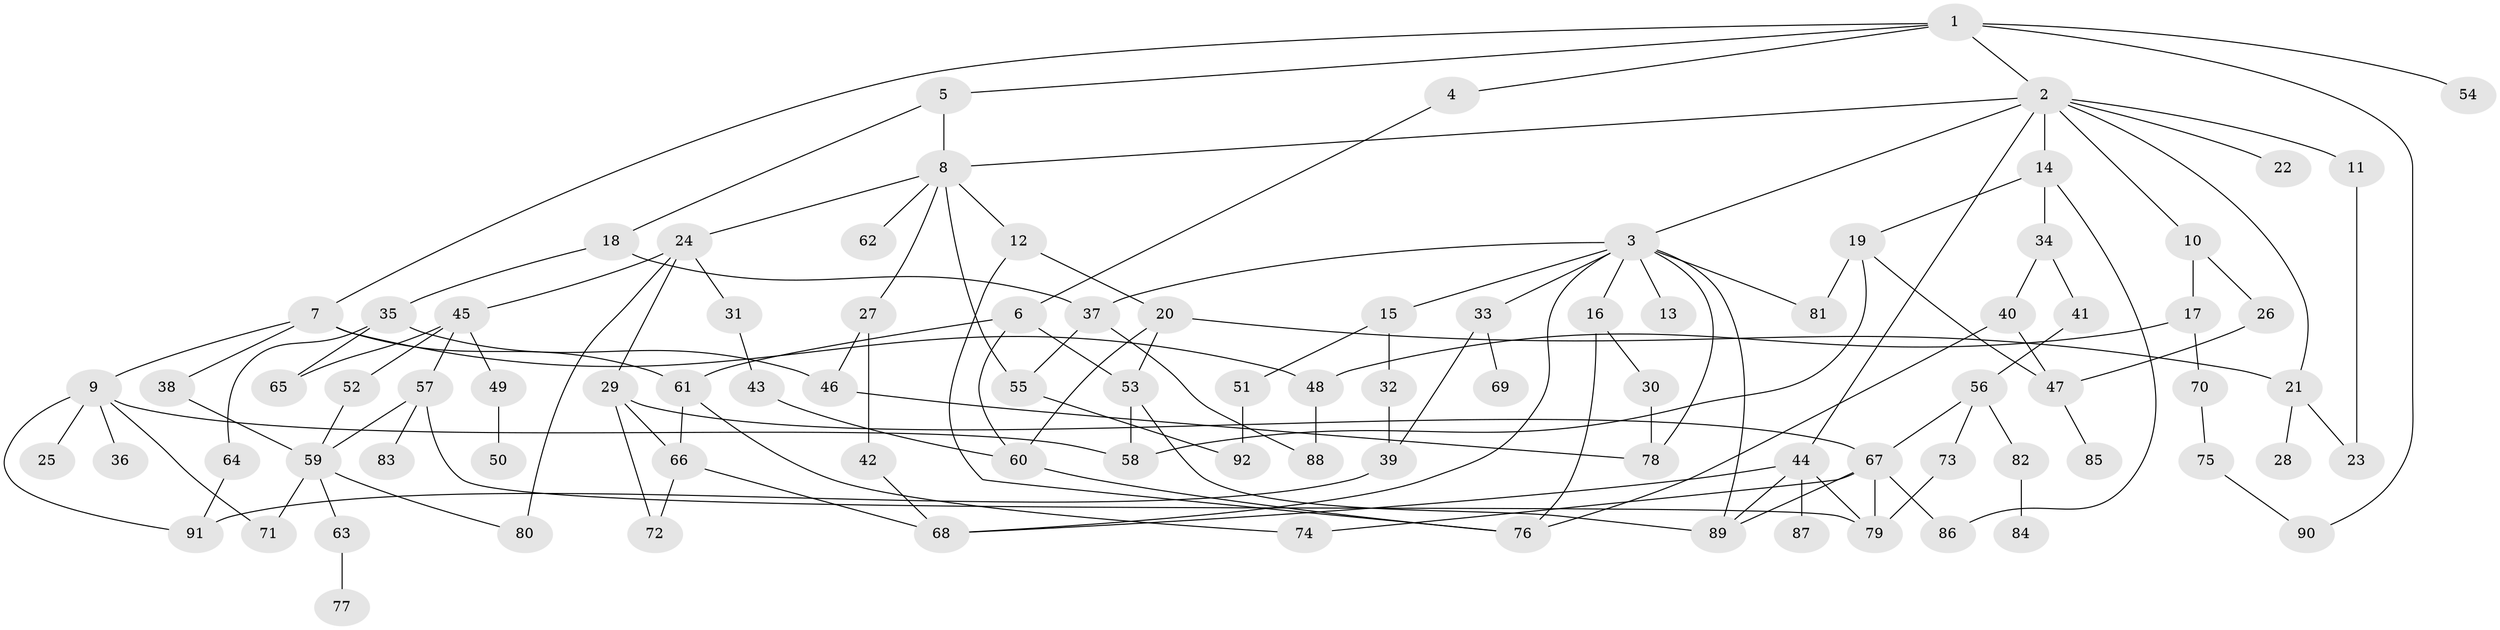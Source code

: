 // Generated by graph-tools (version 1.1) at 2025/42/03/09/25 04:42:10]
// undirected, 92 vertices, 137 edges
graph export_dot {
graph [start="1"]
  node [color=gray90,style=filled];
  1;
  2;
  3;
  4;
  5;
  6;
  7;
  8;
  9;
  10;
  11;
  12;
  13;
  14;
  15;
  16;
  17;
  18;
  19;
  20;
  21;
  22;
  23;
  24;
  25;
  26;
  27;
  28;
  29;
  30;
  31;
  32;
  33;
  34;
  35;
  36;
  37;
  38;
  39;
  40;
  41;
  42;
  43;
  44;
  45;
  46;
  47;
  48;
  49;
  50;
  51;
  52;
  53;
  54;
  55;
  56;
  57;
  58;
  59;
  60;
  61;
  62;
  63;
  64;
  65;
  66;
  67;
  68;
  69;
  70;
  71;
  72;
  73;
  74;
  75;
  76;
  77;
  78;
  79;
  80;
  81;
  82;
  83;
  84;
  85;
  86;
  87;
  88;
  89;
  90;
  91;
  92;
  1 -- 2;
  1 -- 4;
  1 -- 5;
  1 -- 7;
  1 -- 54;
  1 -- 90;
  2 -- 3;
  2 -- 8;
  2 -- 10;
  2 -- 11;
  2 -- 14;
  2 -- 22;
  2 -- 44;
  2 -- 21;
  3 -- 13;
  3 -- 15;
  3 -- 16;
  3 -- 33;
  3 -- 37;
  3 -- 68;
  3 -- 81;
  3 -- 89;
  3 -- 78;
  4 -- 6;
  5 -- 18;
  5 -- 8;
  6 -- 53;
  6 -- 60;
  6 -- 61;
  7 -- 9;
  7 -- 38;
  7 -- 61;
  7 -- 48;
  8 -- 12;
  8 -- 24;
  8 -- 27;
  8 -- 62;
  8 -- 55;
  9 -- 25;
  9 -- 36;
  9 -- 91;
  9 -- 58;
  9 -- 71;
  10 -- 17;
  10 -- 26;
  11 -- 23;
  12 -- 20;
  12 -- 76;
  14 -- 19;
  14 -- 34;
  14 -- 86;
  15 -- 32;
  15 -- 51;
  16 -- 30;
  16 -- 76;
  17 -- 48;
  17 -- 70;
  18 -- 35;
  18 -- 37;
  19 -- 47;
  19 -- 58;
  19 -- 81;
  20 -- 21;
  20 -- 60;
  20 -- 53;
  21 -- 23;
  21 -- 28;
  24 -- 29;
  24 -- 31;
  24 -- 45;
  24 -- 80;
  26 -- 47;
  27 -- 42;
  27 -- 46;
  29 -- 66;
  29 -- 72;
  29 -- 67;
  30 -- 78;
  31 -- 43;
  32 -- 39;
  33 -- 39;
  33 -- 69;
  34 -- 40;
  34 -- 41;
  35 -- 64;
  35 -- 65;
  35 -- 46;
  37 -- 55;
  37 -- 88;
  38 -- 59;
  39 -- 91;
  40 -- 47;
  40 -- 76;
  41 -- 56;
  42 -- 68;
  43 -- 60;
  44 -- 87;
  44 -- 89;
  44 -- 79;
  44 -- 68;
  45 -- 49;
  45 -- 52;
  45 -- 57;
  45 -- 65;
  46 -- 78;
  47 -- 85;
  48 -- 88;
  49 -- 50;
  51 -- 92;
  52 -- 59;
  53 -- 89;
  53 -- 58;
  55 -- 92;
  56 -- 67;
  56 -- 73;
  56 -- 82;
  57 -- 59;
  57 -- 83;
  57 -- 79;
  59 -- 63;
  59 -- 71;
  59 -- 80;
  60 -- 76;
  61 -- 66;
  61 -- 74;
  63 -- 77;
  64 -- 91;
  66 -- 68;
  66 -- 72;
  67 -- 74;
  67 -- 79;
  67 -- 86;
  67 -- 89;
  70 -- 75;
  73 -- 79;
  75 -- 90;
  82 -- 84;
}
